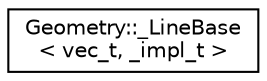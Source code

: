 digraph "Graphical Class Hierarchy"
{
  edge [fontname="Helvetica",fontsize="10",labelfontname="Helvetica",labelfontsize="10"];
  node [fontname="Helvetica",fontsize="10",shape=record];
  rankdir="LR";
  Node1 [label="Geometry::_LineBase\l\< vec_t, _impl_t \>",height=0.2,width=0.4,color="black", fillcolor="white", style="filled",URL="$classGeometry_1_1__LineBase.html",tooltip="The common abstract base class for Lines, Rays and Segments. "];
}
